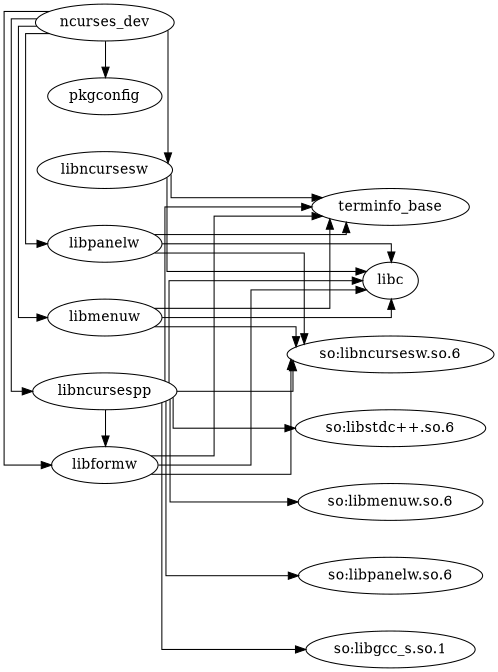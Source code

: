 @startuml

digraph world {
size="7,7";
rankdir=LR;
splines=ortho;
ranksep=1.5;
nodesep=0.5;

	{rank=same; ncurses_dev libformw libmenuw libncursespp libncursesw libpanelw pkgconfig;}
	{rank=same; terminfo_base libc "so:libgcc_s.so.1" "so:libstdc++.so.6";}
	{rank=same; "so:libncursesw.so.6" "so:libmenuw.so.6" "so:libpanelw.so.6";}

	ncurses_dev -> libformw;
	ncurses_dev -> libmenuw;
	ncurses_dev -> libncursespp;
	ncurses_dev -> libncursesw;
	ncurses_dev -> libpanelw;
	ncurses_dev -> pkgconfig;

	libformw -> terminfo_base;
	libformw -> libc;
	libformw -> "so:libncursesw.so.6";

	libmenuw -> terminfo_base;
	libmenuw -> libc;
	libmenuw -> "so:libncursesw.so.6";

	libncursespp -> terminfo_base;
	libncursespp -> libc;
	libncursespp -> libformw;
	libncursespp -> "so:libgcc_s.so.1";
	libncursespp -> "so:libmenuw.so.6";
	libncursespp -> "so:libncursesw.so.6";
	libncursespp -> "so:libpanelw.so.6";
	libncursespp -> "so:libstdc++.so.6";

	libncursesw -> terminfo_base;
	libncursesw -> libc;

	libpanelw -> terminfo_base;
	libpanelw -> libc;
	libpanelw -> "so:libncursesw.so.6";
}

@enduml